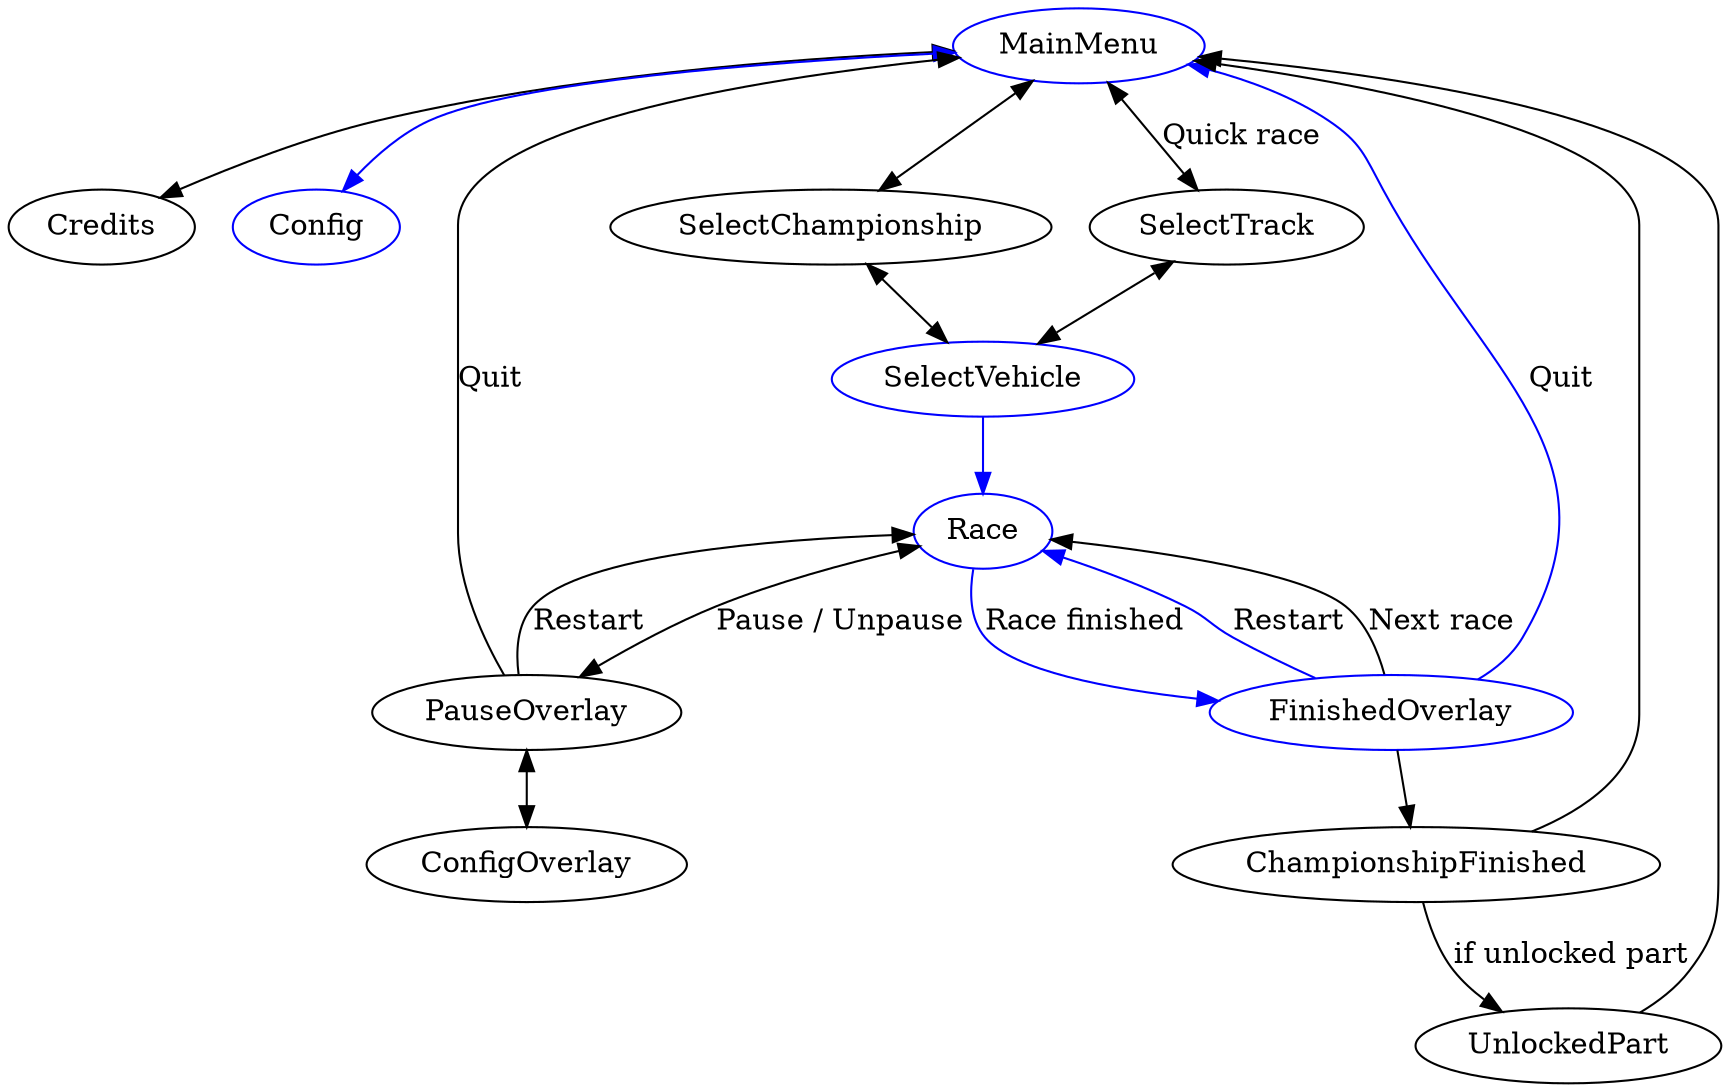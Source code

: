 digraph {
    MainMenu[color=blue];

    Credits;
    Config[color=blue];
    SelectChampionship;
    SelectTrack;

    MainMenu -> Credits [dir=both];

    MainMenu -> Config [dir=both color=blue];

    MainMenu -> SelectChampionship [dir=both];

    MainMenu -> SelectTrack [dir=both, label="Quick race"];

    SelectVehicle[color=blue];
    SelectChampionship -> SelectVehicle [dir=both];
    SelectTrack -> SelectVehicle [dir=both];

    Race[color=blue];
    SelectVehicle -> Race [color=blue];

    PauseOverlay;
    Race -> PauseOverlay [dir=both label="Pause / Unpause"];
    PauseOverlay -> Race [label="Restart"];
    PauseOverlay -> MainMenu [label="Quit"];

    ConfigOverlay;
    PauseOverlay -> ConfigOverlay [dir=both];

    FinishedOverlay[color=blue];
    Race -> FinishedOverlay [color=blue label="Race finished"];
    FinishedOverlay -> Race [color=blue label="Restart"];
    FinishedOverlay -> Race [label="Next race"];
    FinishedOverlay -> MainMenu [color=blue label="Quit"];

    ChampionshipFinished;
    FinishedOverlay -> ChampionshipFinished;

    ChampionshipFinished -> MainMenu;

    UnlockedPart;
    ChampionshipFinished -> UnlockedPart[label="if unlocked part"];
    UnlockedPart -> MainMenu;
}
